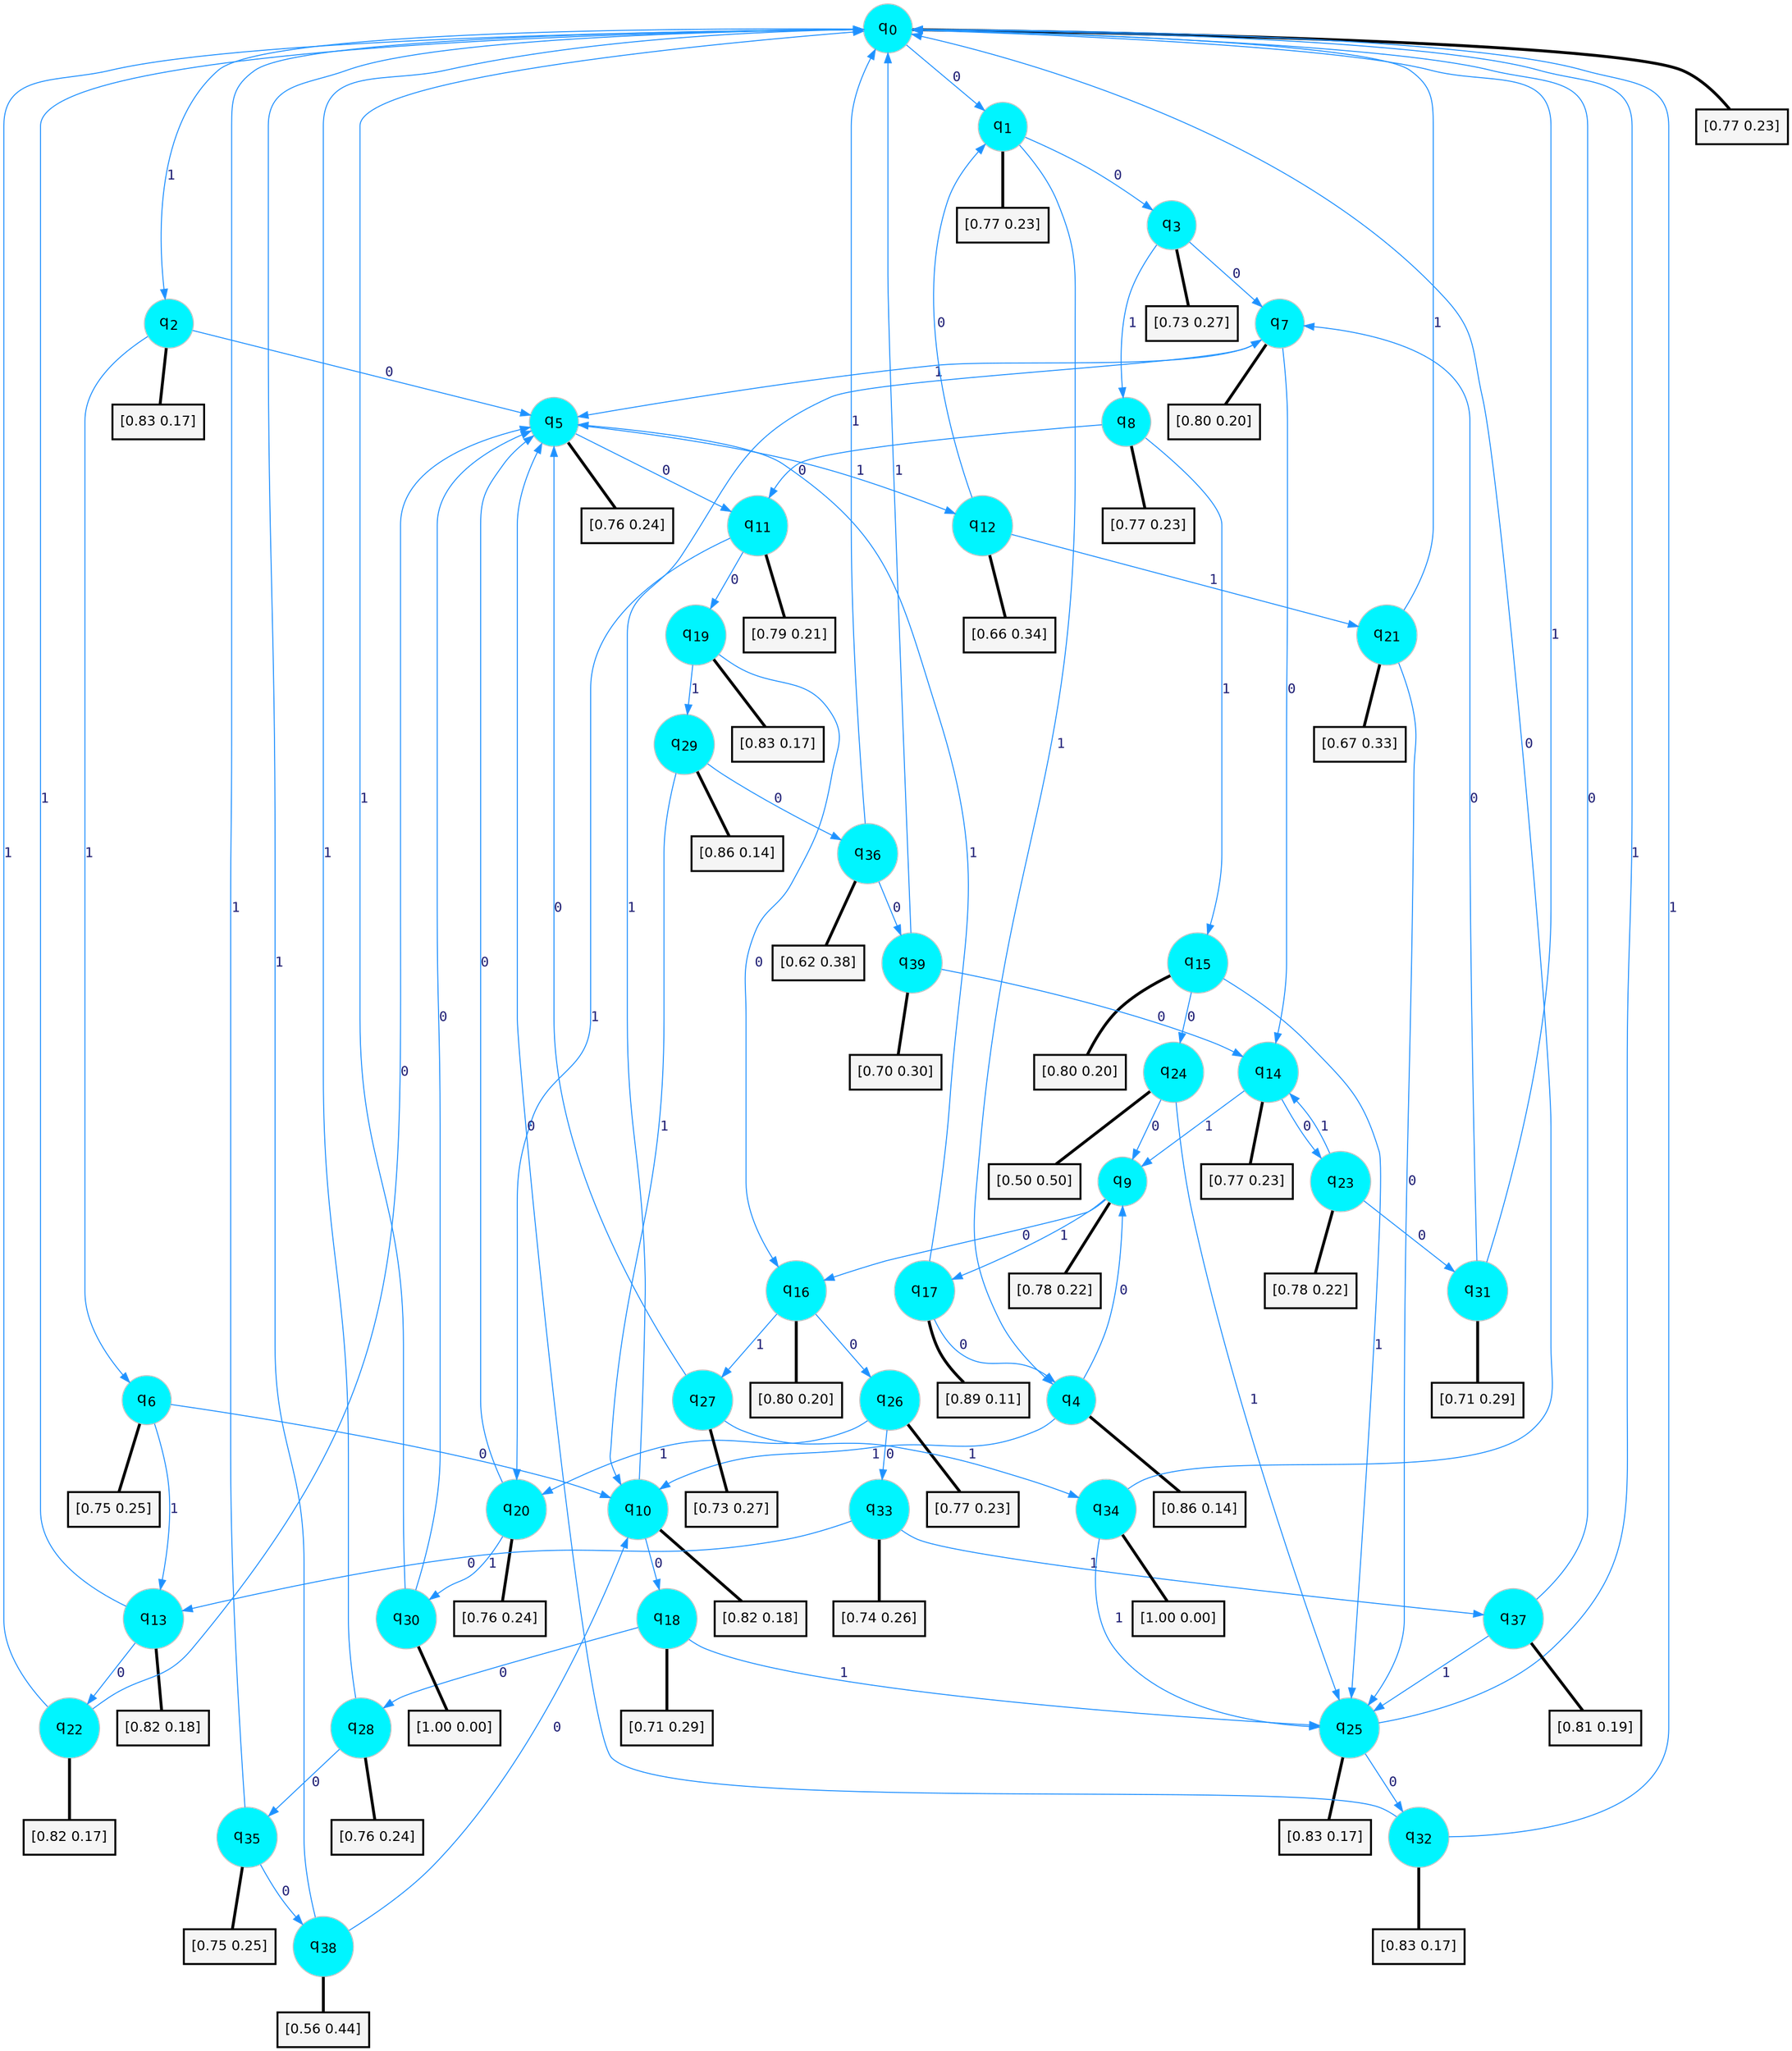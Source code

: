 digraph G {
graph [
bgcolor=transparent, dpi=300, rankdir=TD, size="40,25"];
node [
color=gray, fillcolor=turquoise1, fontcolor=black, fontname=Helvetica, fontsize=16, fontweight=bold, shape=circle, style=filled];
edge [
arrowsize=1, color=dodgerblue1, fontcolor=midnightblue, fontname=courier, fontweight=bold, penwidth=1, style=solid, weight=20];
0[label=<q<SUB>0</SUB>>];
1[label=<q<SUB>1</SUB>>];
2[label=<q<SUB>2</SUB>>];
3[label=<q<SUB>3</SUB>>];
4[label=<q<SUB>4</SUB>>];
5[label=<q<SUB>5</SUB>>];
6[label=<q<SUB>6</SUB>>];
7[label=<q<SUB>7</SUB>>];
8[label=<q<SUB>8</SUB>>];
9[label=<q<SUB>9</SUB>>];
10[label=<q<SUB>10</SUB>>];
11[label=<q<SUB>11</SUB>>];
12[label=<q<SUB>12</SUB>>];
13[label=<q<SUB>13</SUB>>];
14[label=<q<SUB>14</SUB>>];
15[label=<q<SUB>15</SUB>>];
16[label=<q<SUB>16</SUB>>];
17[label=<q<SUB>17</SUB>>];
18[label=<q<SUB>18</SUB>>];
19[label=<q<SUB>19</SUB>>];
20[label=<q<SUB>20</SUB>>];
21[label=<q<SUB>21</SUB>>];
22[label=<q<SUB>22</SUB>>];
23[label=<q<SUB>23</SUB>>];
24[label=<q<SUB>24</SUB>>];
25[label=<q<SUB>25</SUB>>];
26[label=<q<SUB>26</SUB>>];
27[label=<q<SUB>27</SUB>>];
28[label=<q<SUB>28</SUB>>];
29[label=<q<SUB>29</SUB>>];
30[label=<q<SUB>30</SUB>>];
31[label=<q<SUB>31</SUB>>];
32[label=<q<SUB>32</SUB>>];
33[label=<q<SUB>33</SUB>>];
34[label=<q<SUB>34</SUB>>];
35[label=<q<SUB>35</SUB>>];
36[label=<q<SUB>36</SUB>>];
37[label=<q<SUB>37</SUB>>];
38[label=<q<SUB>38</SUB>>];
39[label=<q<SUB>39</SUB>>];
40[label="[0.77 0.23]", shape=box,fontcolor=black, fontname=Helvetica, fontsize=14, penwidth=2, fillcolor=whitesmoke,color=black];
41[label="[0.77 0.23]", shape=box,fontcolor=black, fontname=Helvetica, fontsize=14, penwidth=2, fillcolor=whitesmoke,color=black];
42[label="[0.83 0.17]", shape=box,fontcolor=black, fontname=Helvetica, fontsize=14, penwidth=2, fillcolor=whitesmoke,color=black];
43[label="[0.73 0.27]", shape=box,fontcolor=black, fontname=Helvetica, fontsize=14, penwidth=2, fillcolor=whitesmoke,color=black];
44[label="[0.86 0.14]", shape=box,fontcolor=black, fontname=Helvetica, fontsize=14, penwidth=2, fillcolor=whitesmoke,color=black];
45[label="[0.76 0.24]", shape=box,fontcolor=black, fontname=Helvetica, fontsize=14, penwidth=2, fillcolor=whitesmoke,color=black];
46[label="[0.75 0.25]", shape=box,fontcolor=black, fontname=Helvetica, fontsize=14, penwidth=2, fillcolor=whitesmoke,color=black];
47[label="[0.80 0.20]", shape=box,fontcolor=black, fontname=Helvetica, fontsize=14, penwidth=2, fillcolor=whitesmoke,color=black];
48[label="[0.77 0.23]", shape=box,fontcolor=black, fontname=Helvetica, fontsize=14, penwidth=2, fillcolor=whitesmoke,color=black];
49[label="[0.78 0.22]", shape=box,fontcolor=black, fontname=Helvetica, fontsize=14, penwidth=2, fillcolor=whitesmoke,color=black];
50[label="[0.82 0.18]", shape=box,fontcolor=black, fontname=Helvetica, fontsize=14, penwidth=2, fillcolor=whitesmoke,color=black];
51[label="[0.79 0.21]", shape=box,fontcolor=black, fontname=Helvetica, fontsize=14, penwidth=2, fillcolor=whitesmoke,color=black];
52[label="[0.66 0.34]", shape=box,fontcolor=black, fontname=Helvetica, fontsize=14, penwidth=2, fillcolor=whitesmoke,color=black];
53[label="[0.82 0.18]", shape=box,fontcolor=black, fontname=Helvetica, fontsize=14, penwidth=2, fillcolor=whitesmoke,color=black];
54[label="[0.77 0.23]", shape=box,fontcolor=black, fontname=Helvetica, fontsize=14, penwidth=2, fillcolor=whitesmoke,color=black];
55[label="[0.80 0.20]", shape=box,fontcolor=black, fontname=Helvetica, fontsize=14, penwidth=2, fillcolor=whitesmoke,color=black];
56[label="[0.80 0.20]", shape=box,fontcolor=black, fontname=Helvetica, fontsize=14, penwidth=2, fillcolor=whitesmoke,color=black];
57[label="[0.89 0.11]", shape=box,fontcolor=black, fontname=Helvetica, fontsize=14, penwidth=2, fillcolor=whitesmoke,color=black];
58[label="[0.71 0.29]", shape=box,fontcolor=black, fontname=Helvetica, fontsize=14, penwidth=2, fillcolor=whitesmoke,color=black];
59[label="[0.83 0.17]", shape=box,fontcolor=black, fontname=Helvetica, fontsize=14, penwidth=2, fillcolor=whitesmoke,color=black];
60[label="[0.76 0.24]", shape=box,fontcolor=black, fontname=Helvetica, fontsize=14, penwidth=2, fillcolor=whitesmoke,color=black];
61[label="[0.67 0.33]", shape=box,fontcolor=black, fontname=Helvetica, fontsize=14, penwidth=2, fillcolor=whitesmoke,color=black];
62[label="[0.82 0.17]", shape=box,fontcolor=black, fontname=Helvetica, fontsize=14, penwidth=2, fillcolor=whitesmoke,color=black];
63[label="[0.78 0.22]", shape=box,fontcolor=black, fontname=Helvetica, fontsize=14, penwidth=2, fillcolor=whitesmoke,color=black];
64[label="[0.50 0.50]", shape=box,fontcolor=black, fontname=Helvetica, fontsize=14, penwidth=2, fillcolor=whitesmoke,color=black];
65[label="[0.83 0.17]", shape=box,fontcolor=black, fontname=Helvetica, fontsize=14, penwidth=2, fillcolor=whitesmoke,color=black];
66[label="[0.77 0.23]", shape=box,fontcolor=black, fontname=Helvetica, fontsize=14, penwidth=2, fillcolor=whitesmoke,color=black];
67[label="[0.73 0.27]", shape=box,fontcolor=black, fontname=Helvetica, fontsize=14, penwidth=2, fillcolor=whitesmoke,color=black];
68[label="[0.76 0.24]", shape=box,fontcolor=black, fontname=Helvetica, fontsize=14, penwidth=2, fillcolor=whitesmoke,color=black];
69[label="[0.86 0.14]", shape=box,fontcolor=black, fontname=Helvetica, fontsize=14, penwidth=2, fillcolor=whitesmoke,color=black];
70[label="[1.00 0.00]", shape=box,fontcolor=black, fontname=Helvetica, fontsize=14, penwidth=2, fillcolor=whitesmoke,color=black];
71[label="[0.71 0.29]", shape=box,fontcolor=black, fontname=Helvetica, fontsize=14, penwidth=2, fillcolor=whitesmoke,color=black];
72[label="[0.83 0.17]", shape=box,fontcolor=black, fontname=Helvetica, fontsize=14, penwidth=2, fillcolor=whitesmoke,color=black];
73[label="[0.74 0.26]", shape=box,fontcolor=black, fontname=Helvetica, fontsize=14, penwidth=2, fillcolor=whitesmoke,color=black];
74[label="[1.00 0.00]", shape=box,fontcolor=black, fontname=Helvetica, fontsize=14, penwidth=2, fillcolor=whitesmoke,color=black];
75[label="[0.75 0.25]", shape=box,fontcolor=black, fontname=Helvetica, fontsize=14, penwidth=2, fillcolor=whitesmoke,color=black];
76[label="[0.62 0.38]", shape=box,fontcolor=black, fontname=Helvetica, fontsize=14, penwidth=2, fillcolor=whitesmoke,color=black];
77[label="[0.81 0.19]", shape=box,fontcolor=black, fontname=Helvetica, fontsize=14, penwidth=2, fillcolor=whitesmoke,color=black];
78[label="[0.56 0.44]", shape=box,fontcolor=black, fontname=Helvetica, fontsize=14, penwidth=2, fillcolor=whitesmoke,color=black];
79[label="[0.70 0.30]", shape=box,fontcolor=black, fontname=Helvetica, fontsize=14, penwidth=2, fillcolor=whitesmoke,color=black];
0->1 [label=0];
0->2 [label=1];
0->40 [arrowhead=none, penwidth=3,color=black];
1->3 [label=0];
1->4 [label=1];
1->41 [arrowhead=none, penwidth=3,color=black];
2->5 [label=0];
2->6 [label=1];
2->42 [arrowhead=none, penwidth=3,color=black];
3->7 [label=0];
3->8 [label=1];
3->43 [arrowhead=none, penwidth=3,color=black];
4->9 [label=0];
4->10 [label=1];
4->44 [arrowhead=none, penwidth=3,color=black];
5->11 [label=0];
5->12 [label=1];
5->45 [arrowhead=none, penwidth=3,color=black];
6->10 [label=0];
6->13 [label=1];
6->46 [arrowhead=none, penwidth=3,color=black];
7->14 [label=0];
7->5 [label=1];
7->47 [arrowhead=none, penwidth=3,color=black];
8->11 [label=0];
8->15 [label=1];
8->48 [arrowhead=none, penwidth=3,color=black];
9->16 [label=0];
9->17 [label=1];
9->49 [arrowhead=none, penwidth=3,color=black];
10->18 [label=0];
10->7 [label=1];
10->50 [arrowhead=none, penwidth=3,color=black];
11->19 [label=0];
11->20 [label=1];
11->51 [arrowhead=none, penwidth=3,color=black];
12->1 [label=0];
12->21 [label=1];
12->52 [arrowhead=none, penwidth=3,color=black];
13->22 [label=0];
13->0 [label=1];
13->53 [arrowhead=none, penwidth=3,color=black];
14->23 [label=0];
14->9 [label=1];
14->54 [arrowhead=none, penwidth=3,color=black];
15->24 [label=0];
15->25 [label=1];
15->55 [arrowhead=none, penwidth=3,color=black];
16->26 [label=0];
16->27 [label=1];
16->56 [arrowhead=none, penwidth=3,color=black];
17->4 [label=0];
17->5 [label=1];
17->57 [arrowhead=none, penwidth=3,color=black];
18->28 [label=0];
18->25 [label=1];
18->58 [arrowhead=none, penwidth=3,color=black];
19->16 [label=0];
19->29 [label=1];
19->59 [arrowhead=none, penwidth=3,color=black];
20->5 [label=0];
20->30 [label=1];
20->60 [arrowhead=none, penwidth=3,color=black];
21->25 [label=0];
21->0 [label=1];
21->61 [arrowhead=none, penwidth=3,color=black];
22->5 [label=0];
22->0 [label=1];
22->62 [arrowhead=none, penwidth=3,color=black];
23->31 [label=0];
23->14 [label=1];
23->63 [arrowhead=none, penwidth=3,color=black];
24->9 [label=0];
24->25 [label=1];
24->64 [arrowhead=none, penwidth=3,color=black];
25->32 [label=0];
25->0 [label=1];
25->65 [arrowhead=none, penwidth=3,color=black];
26->33 [label=0];
26->20 [label=1];
26->66 [arrowhead=none, penwidth=3,color=black];
27->5 [label=0];
27->34 [label=1];
27->67 [arrowhead=none, penwidth=3,color=black];
28->35 [label=0];
28->0 [label=1];
28->68 [arrowhead=none, penwidth=3,color=black];
29->36 [label=0];
29->10 [label=1];
29->69 [arrowhead=none, penwidth=3,color=black];
30->5 [label=0];
30->0 [label=1];
30->70 [arrowhead=none, penwidth=3,color=black];
31->7 [label=0];
31->0 [label=1];
31->71 [arrowhead=none, penwidth=3,color=black];
32->5 [label=0];
32->0 [label=1];
32->72 [arrowhead=none, penwidth=3,color=black];
33->13 [label=0];
33->37 [label=1];
33->73 [arrowhead=none, penwidth=3,color=black];
34->0 [label=0];
34->25 [label=1];
34->74 [arrowhead=none, penwidth=3,color=black];
35->38 [label=0];
35->0 [label=1];
35->75 [arrowhead=none, penwidth=3,color=black];
36->39 [label=0];
36->0 [label=1];
36->76 [arrowhead=none, penwidth=3,color=black];
37->0 [label=0];
37->25 [label=1];
37->77 [arrowhead=none, penwidth=3,color=black];
38->10 [label=0];
38->0 [label=1];
38->78 [arrowhead=none, penwidth=3,color=black];
39->14 [label=0];
39->0 [label=1];
39->79 [arrowhead=none, penwidth=3,color=black];
}
